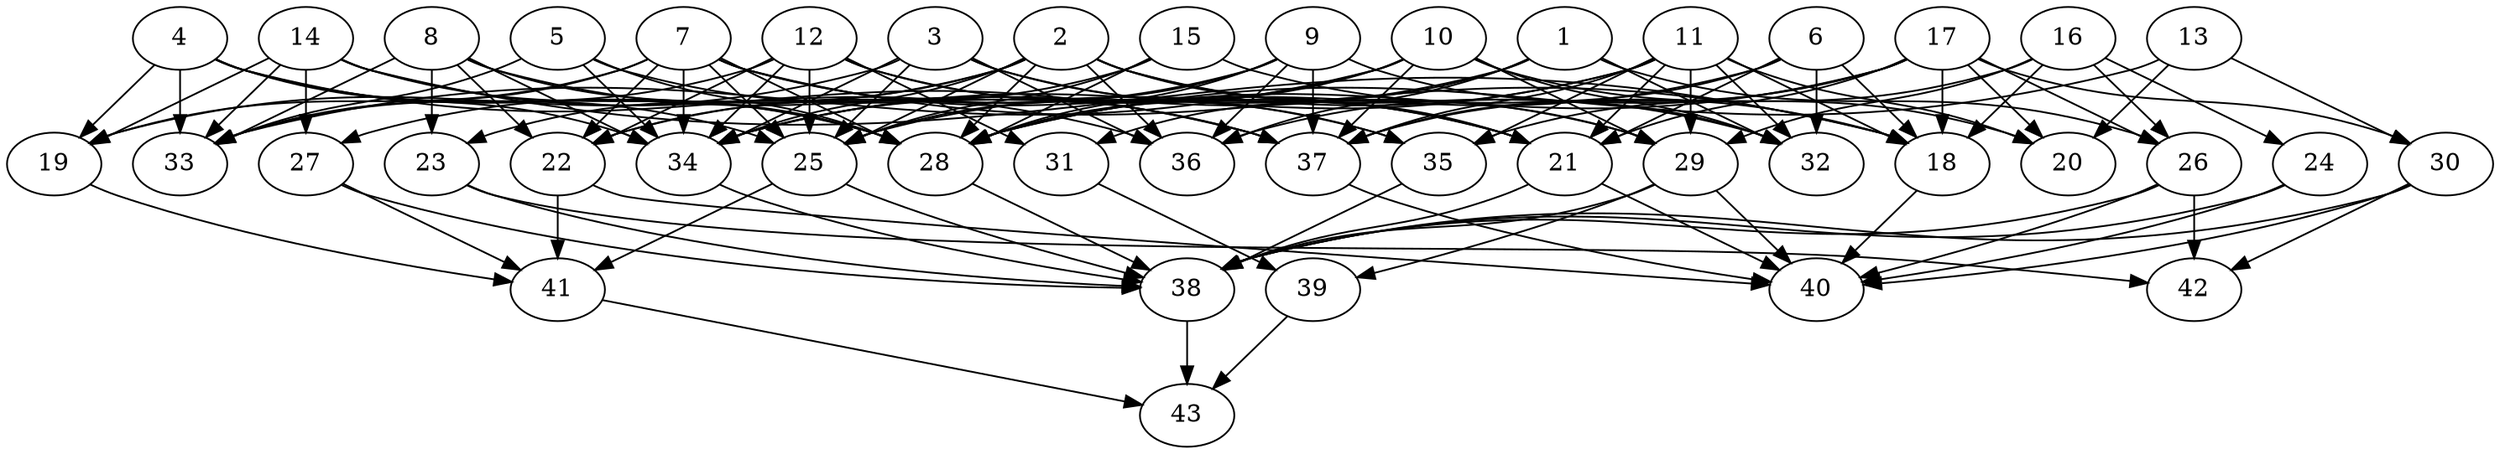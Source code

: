 // DAG (tier=3-complex, mode=data, n=43, ccr=0.531, fat=0.733, density=0.720, regular=0.293, jump=0.300, mindata=4194304, maxdata=33554432)
// DAG automatically generated by daggen at Sun Aug 24 16:33:35 2025
// /home/ermia/Project/Environments/daggen/bin/daggen --dot --ccr 0.531 --fat 0.733 --regular 0.293 --density 0.720 --jump 0.300 --mindata 4194304 --maxdata 33554432 -n 43 
digraph G {
  1 [size="1417101570585149833216", alpha="0.07", expect_size="708550785292574916608"]
  1 -> 26 [size ="1009308598796288"]
  1 -> 31 [size ="1009308598796288"]
  1 -> 32 [size ="1009308598796288"]
  1 -> 34 [size ="1009308598796288"]
  1 -> 36 [size ="1009308598796288"]
  2 [size="20391481482515587072", alpha="0.13", expect_size="10195740741257793536"]
  2 -> 21 [size ="7499499438080000"]
  2 -> 23 [size ="7499499438080000"]
  2 -> 25 [size ="7499499438080000"]
  2 -> 27 [size ="7499499438080000"]
  2 -> 28 [size ="7499499438080000"]
  2 -> 29 [size ="7499499438080000"]
  2 -> 32 [size ="7499499438080000"]
  2 -> 34 [size ="7499499438080000"]
  2 -> 36 [size ="7499499438080000"]
  3 [size="396473265430206272", alpha="0.04", expect_size="198236632715103136"]
  3 -> 19 [size ="6946738229215232"]
  3 -> 21 [size ="6946738229215232"]
  3 -> 25 [size ="6946738229215232"]
  3 -> 29 [size ="6946738229215232"]
  3 -> 34 [size ="6946738229215232"]
  3 -> 36 [size ="6946738229215232"]
  4 [size="1328180788661849600", alpha="0.14", expect_size="664090394330924800"]
  4 -> 19 [size ="1085788947218432"]
  4 -> 25 [size ="1085788947218432"]
  4 -> 28 [size ="1085788947218432"]
  4 -> 33 [size ="1085788947218432"]
  4 -> 34 [size ="1085788947218432"]
  4 -> 37 [size ="1085788947218432"]
  5 [size="169433039543737440", alpha="0.17", expect_size="84716519771868720"]
  5 -> 28 [size ="3225198853619712"]
  5 -> 33 [size ="3225198853619712"]
  5 -> 34 [size ="3225198853619712"]
  5 -> 37 [size ="3225198853619712"]
  6 [size="41998631288187728", alpha="0.03", expect_size="20999315644093864"]
  6 -> 18 [size ="2831101856841728"]
  6 -> 21 [size ="2831101856841728"]
  6 -> 28 [size ="2831101856841728"]
  6 -> 32 [size ="2831101856841728"]
  6 -> 37 [size ="2831101856841728"]
  7 [size="3418428151755538694144", alpha="0.20", expect_size="1709214075877769347072"]
  7 -> 18 [size ="1815408193568768"]
  7 -> 19 [size ="1815408193568768"]
  7 -> 21 [size ="1815408193568768"]
  7 -> 22 [size ="1815408193568768"]
  7 -> 25 [size ="1815408193568768"]
  7 -> 28 [size ="1815408193568768"]
  7 -> 33 [size ="1815408193568768"]
  7 -> 34 [size ="1815408193568768"]
  7 -> 35 [size ="1815408193568768"]
  8 [size="21919941672048276", alpha="0.07", expect_size="10959970836024138"]
  8 -> 22 [size ="528448489521152"]
  8 -> 23 [size ="528448489521152"]
  8 -> 28 [size ="528448489521152"]
  8 -> 33 [size ="528448489521152"]
  8 -> 34 [size ="528448489521152"]
  8 -> 37 [size ="528448489521152"]
  9 [size="638231123687100121088", alpha="0.01", expect_size="319115561843550060544"]
  9 -> 22 [size ="593028146266112"]
  9 -> 25 [size ="593028146266112"]
  9 -> 28 [size ="593028146266112"]
  9 -> 32 [size ="593028146266112"]
  9 -> 36 [size ="593028146266112"]
  9 -> 37 [size ="593028146266112"]
  10 [size="16099834003256274944", alpha="0.15", expect_size="8049917001628137472"]
  10 -> 20 [size ="7114790568722432"]
  10 -> 28 [size ="7114790568722432"]
  10 -> 29 [size ="7114790568722432"]
  10 -> 32 [size ="7114790568722432"]
  10 -> 33 [size ="7114790568722432"]
  10 -> 34 [size ="7114790568722432"]
  10 -> 37 [size ="7114790568722432"]
  11 [size="5161842841270839296", alpha="0.16", expect_size="2580921420635419648"]
  11 -> 18 [size ="3283357005774848"]
  11 -> 20 [size ="3283357005774848"]
  11 -> 21 [size ="3283357005774848"]
  11 -> 25 [size ="3283357005774848"]
  11 -> 29 [size ="3283357005774848"]
  11 -> 32 [size ="3283357005774848"]
  11 -> 34 [size ="3283357005774848"]
  11 -> 35 [size ="3283357005774848"]
  11 -> 37 [size ="3283357005774848"]
  12 [size="18493574471483392000000", alpha="0.06", expect_size="9246787235741696000000"]
  12 -> 21 [size ="5594619576320000"]
  12 -> 22 [size ="5594619576320000"]
  12 -> 25 [size ="5594619576320000"]
  12 -> 31 [size ="5594619576320000"]
  12 -> 33 [size ="5594619576320000"]
  12 -> 34 [size ="5594619576320000"]
  12 -> 35 [size ="5594619576320000"]
  13 [size="2140520902815295744", alpha="0.17", expect_size="1070260451407647872"]
  13 -> 20 [size ="1849627674411008"]
  13 -> 28 [size ="1849627674411008"]
  13 -> 30 [size ="1849627674411008"]
  14 [size="4329956354679753408512", alpha="0.16", expect_size="2164978177339876704256"]
  14 -> 18 [size ="2125261294272512"]
  14 -> 19 [size ="2125261294272512"]
  14 -> 27 [size ="2125261294272512"]
  14 -> 28 [size ="2125261294272512"]
  14 -> 33 [size ="2125261294272512"]
  14 -> 36 [size ="2125261294272512"]
  15 [size="11721315494606682112", alpha="0.19", expect_size="5860657747303341056"]
  15 -> 18 [size ="6194824478720000"]
  15 -> 22 [size ="6194824478720000"]
  15 -> 25 [size ="6194824478720000"]
  15 -> 28 [size ="6194824478720000"]
  16 [size="561381688650533699584", alpha="0.06", expect_size="280690844325266849792"]
  16 -> 18 [size ="544413411442688"]
  16 -> 24 [size ="544413411442688"]
  16 -> 26 [size ="544413411442688"]
  16 -> 29 [size ="544413411442688"]
  16 -> 35 [size ="544413411442688"]
  17 [size="27100793735991880", alpha="0.07", expect_size="13550396867995940"]
  17 -> 18 [size ="2798525402316800"]
  17 -> 20 [size ="2798525402316800"]
  17 -> 21 [size ="2798525402316800"]
  17 -> 26 [size ="2798525402316800"]
  17 -> 28 [size ="2798525402316800"]
  17 -> 30 [size ="2798525402316800"]
  17 -> 36 [size ="2798525402316800"]
  17 -> 37 [size ="2798525402316800"]
  18 [size="15202506276338990579712", alpha="0.05", expect_size="7601253138169495289856"]
  18 -> 40 [size ="4909456856973312"]
  19 [size="5700497916435628032000", alpha="0.04", expect_size="2850248958217814016000"]
  19 -> 41 [size ="2552888505139200"]
  20 [size="149163517073554144", alpha="0.20", expect_size="74581758536777072"]
  21 [size="24297882029186351104000", alpha="0.05", expect_size="12148941014593175552000"]
  21 -> 38 [size ="6711232220364800"]
  21 -> 40 [size ="6711232220364800"]
  22 [size="376241953701888000000", alpha="0.18", expect_size="188120976850944000000"]
  22 -> 40 [size ="416934789120000"]
  22 -> 41 [size ="416934789120000"]
  23 [size="108558884450062992", alpha="0.11", expect_size="54279442225031496"]
  23 -> 38 [size ="2016663515955200"]
  23 -> 42 [size ="2016663515955200"]
  24 [size="951223629573344768", alpha="0.15", expect_size="475611814786672384"]
  24 -> 38 [size ="1193107320209408"]
  24 -> 40 [size ="1193107320209408"]
  25 [size="13072625989018100", alpha="0.18", expect_size="6536312994509050"]
  25 -> 38 [size ="762020823564288"]
  25 -> 41 [size ="762020823564288"]
  26 [size="16524897185574010", alpha="0.13", expect_size="8262448592787005"]
  26 -> 38 [size ="780682523574272"]
  26 -> 40 [size ="780682523574272"]
  26 -> 42 [size ="780682523574272"]
  27 [size="960108079343444864", alpha="0.17", expect_size="480054039671722432"]
  27 -> 38 [size ="1103997721116672"]
  27 -> 41 [size ="1103997721116672"]
  28 [size="17485560750684663447552", alpha="0.12", expect_size="8742780375342331723776"]
  28 -> 38 [size ="5389432412700672"]
  29 [size="840241599178643968", alpha="0.04", expect_size="420120799589321984"]
  29 -> 38 [size ="397762591981568"]
  29 -> 39 [size ="397762591981568"]
  29 -> 40 [size ="397762591981568"]
  30 [size="9033115959613578240", alpha="0.19", expect_size="4516557979806789120"]
  30 -> 38 [size ="3251900271034368"]
  30 -> 40 [size ="3251900271034368"]
  30 -> 42 [size ="3251900271034368"]
  31 [size="299583873359636224", alpha="0.19", expect_size="149791936679818112"]
  31 -> 39 [size ="4871783089963008"]
  32 [size="432641105711798943744", alpha="0.06", expect_size="216320552855899471872"]
  33 [size="6999893357879116800", alpha="0.13", expect_size="3499946678939558400"]
  34 [size="526050091091076736", alpha="0.07", expect_size="263025045545538368"]
  34 -> 38 [size ="432332423036928"]
  35 [size="7410239958124494585856", alpha="0.05", expect_size="3705119979062247292928"]
  35 -> 38 [size ="3040732164128768"]
  36 [size="10641496364556484608000", alpha="0.14", expect_size="5320748182278242304000"]
  37 [size="253785455075168960", alpha="0.06", expect_size="126892727537584480"]
  37 -> 40 [size ="5454264541380608"]
  38 [size="30225162680475388", alpha="0.05", expect_size="15112581340237694"]
  38 -> 43 [size ="3477667911303168"]
  39 [size="34652710083610623868928", alpha="0.02", expect_size="17326355041805311934464"]
  39 -> 43 [size ="8503181654884352"]
  40 [size="10382909530485898", alpha="0.10", expect_size="5191454765242949"]
  41 [size="24486497246271072370688", alpha="0.19", expect_size="12243248623135536185344"]
  41 -> 43 [size ="6745918602739712"]
  42 [size="258942073560034656", alpha="0.09", expect_size="129471036780017328"]
  43 [size="169647789423934592", alpha="0.05", expect_size="84823894711967296"]
}